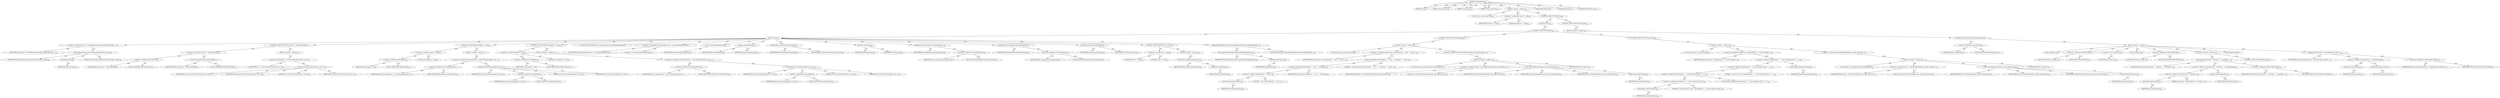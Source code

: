 digraph "addDefinition" {  
"111669149722" [label = <(METHOD,addDefinition)<SUB>463</SUB>> ]
"115964117012" [label = <(PARAM,this)<SUB>463</SUB>> ]
"115964117037" [label = <(PARAM,ClassLoader al)<SUB>463</SUB>> ]
"115964117038" [label = <(PARAM,String name)<SUB>463</SUB>> ]
"115964117039" [label = <(PARAM,String classname)<SUB>463</SUB>> ]
"25769803839" [label = <(BLOCK,&lt;empty&gt;,&lt;empty&gt;)<SUB>464</SUB>> ]
"94489280528" [label = <(LOCAL,Class cl: java.lang.Class)<SUB>465</SUB>> ]
"30064771275" [label = <(&lt;operator&gt;.assignment,Class cl = null)<SUB>465</SUB>> ]
"68719476912" [label = <(IDENTIFIER,cl,Class cl = null)<SUB>465</SUB>> ]
"90194313258" [label = <(LITERAL,null,Class cl = null)<SUB>465</SUB>> ]
"47244640289" [label = <(CONTROL_STRUCTURE,TRY,try)<SUB>466</SUB>> ]
"25769803840" [label = <(BLOCK,try,try)<SUB>466</SUB>> ]
"47244640290" [label = <(CONTROL_STRUCTURE,TRY,try)<SUB>467</SUB>> ]
"25769803841" [label = <(BLOCK,try,try)<SUB>467</SUB>> ]
"30064771276" [label = <(&lt;operator&gt;.assignment,name = ProjectHelper.genComponentName(getURI(),...)<SUB>468</SUB>> ]
"68719476913" [label = <(IDENTIFIER,name,name = ProjectHelper.genComponentName(getURI(),...)<SUB>468</SUB>> ]
"30064771277" [label = <(genComponentName,genComponentName(getURI(), name))<SUB>468</SUB>> ]
"68719476914" [label = <(IDENTIFIER,ProjectHelper,genComponentName(getURI(), name))<SUB>468</SUB>> ]
"30064771278" [label = <(getURI,getURI())<SUB>468</SUB>> ]
"68719476779" [label = <(IDENTIFIER,this,getURI())<SUB>468</SUB>> ]
"68719476915" [label = <(IDENTIFIER,name,genComponentName(getURI(), name))<SUB>468</SUB>> ]
"47244640291" [label = <(CONTROL_STRUCTURE,IF,if (onError != OnError.IGNORE))<SUB>470</SUB>> ]
"30064771279" [label = <(&lt;operator&gt;.notEquals,onError != OnError.IGNORE)<SUB>470</SUB>> ]
"30064771280" [label = <(&lt;operator&gt;.fieldAccess,this.onError)<SUB>470</SUB>> ]
"68719476916" [label = <(IDENTIFIER,this,onError != OnError.IGNORE)> ]
"55834574905" [label = <(FIELD_IDENTIFIER,onError,onError)<SUB>470</SUB>> ]
"30064771281" [label = <(&lt;operator&gt;.fieldAccess,OnError.IGNORE)<SUB>470</SUB>> ]
"68719476917" [label = <(IDENTIFIER,OnError,onError != OnError.IGNORE)<SUB>470</SUB>> ]
"55834574906" [label = <(FIELD_IDENTIFIER,IGNORE,IGNORE)<SUB>470</SUB>> ]
"25769803842" [label = <(BLOCK,&lt;empty&gt;,&lt;empty&gt;)<SUB>470</SUB>> ]
"30064771282" [label = <(&lt;operator&gt;.assignment,cl = Class.forName(classname, true, al))<SUB>471</SUB>> ]
"68719476918" [label = <(IDENTIFIER,cl,cl = Class.forName(classname, true, al))<SUB>471</SUB>> ]
"30064771283" [label = <(forName,Class.forName(classname, true, al))<SUB>471</SUB>> ]
"68719476919" [label = <(IDENTIFIER,Class,Class.forName(classname, true, al))<SUB>471</SUB>> ]
"68719476920" [label = <(IDENTIFIER,classname,Class.forName(classname, true, al))<SUB>471</SUB>> ]
"90194313259" [label = <(LITERAL,true,Class.forName(classname, true, al))<SUB>471</SUB>> ]
"68719476921" [label = <(IDENTIFIER,al,Class.forName(classname, true, al))<SUB>471</SUB>> ]
"47244640292" [label = <(CONTROL_STRUCTURE,IF,if (adapter != null))<SUB>474</SUB>> ]
"30064771284" [label = <(&lt;operator&gt;.notEquals,adapter != null)<SUB>474</SUB>> ]
"30064771285" [label = <(&lt;operator&gt;.fieldAccess,this.adapter)<SUB>474</SUB>> ]
"68719476922" [label = <(IDENTIFIER,this,adapter != null)> ]
"55834574907" [label = <(FIELD_IDENTIFIER,adapter,adapter)<SUB>474</SUB>> ]
"90194313260" [label = <(LITERAL,null,adapter != null)<SUB>474</SUB>> ]
"25769803843" [label = <(BLOCK,&lt;empty&gt;,&lt;empty&gt;)<SUB>474</SUB>> ]
"30064771286" [label = <(&lt;operator&gt;.assignment,this.adapterClass = Class.forName(adapter, true...)<SUB>475</SUB>> ]
"30064771287" [label = <(&lt;operator&gt;.fieldAccess,this.adapterClass)<SUB>475</SUB>> ]
"68719476923" [label = <(IDENTIFIER,this,this.adapterClass = Class.forName(adapter, true...)> ]
"55834574908" [label = <(FIELD_IDENTIFIER,adapterClass,adapterClass)<SUB>475</SUB>> ]
"30064771288" [label = <(forName,Class.forName(adapter, true, al))<SUB>475</SUB>> ]
"68719476924" [label = <(IDENTIFIER,Class,Class.forName(adapter, true, al))<SUB>475</SUB>> ]
"30064771289" [label = <(&lt;operator&gt;.fieldAccess,this.adapter)<SUB>475</SUB>> ]
"68719476925" [label = <(IDENTIFIER,this,Class.forName(adapter, true, al))> ]
"55834574909" [label = <(FIELD_IDENTIFIER,adapter,adapter)<SUB>475</SUB>> ]
"90194313261" [label = <(LITERAL,true,Class.forName(adapter, true, al))<SUB>475</SUB>> ]
"68719476926" [label = <(IDENTIFIER,al,Class.forName(adapter, true, al))<SUB>475</SUB>> ]
"47244640293" [label = <(CONTROL_STRUCTURE,IF,if (adaptTo != null))<SUB>478</SUB>> ]
"30064771290" [label = <(&lt;operator&gt;.notEquals,adaptTo != null)<SUB>478</SUB>> ]
"30064771291" [label = <(&lt;operator&gt;.fieldAccess,this.adaptTo)<SUB>478</SUB>> ]
"68719476927" [label = <(IDENTIFIER,this,adaptTo != null)> ]
"55834574910" [label = <(FIELD_IDENTIFIER,adaptTo,adaptTo)<SUB>478</SUB>> ]
"90194313262" [label = <(LITERAL,null,adaptTo != null)<SUB>478</SUB>> ]
"25769803844" [label = <(BLOCK,&lt;empty&gt;,&lt;empty&gt;)<SUB>478</SUB>> ]
"30064771292" [label = <(&lt;operator&gt;.assignment,this.adaptToClass = Class.forName(adaptTo, true...)<SUB>479</SUB>> ]
"30064771293" [label = <(&lt;operator&gt;.fieldAccess,this.adaptToClass)<SUB>479</SUB>> ]
"68719476928" [label = <(IDENTIFIER,this,this.adaptToClass = Class.forName(adaptTo, true...)> ]
"55834574911" [label = <(FIELD_IDENTIFIER,adaptToClass,adaptToClass)<SUB>479</SUB>> ]
"30064771294" [label = <(forName,Class.forName(adaptTo, true, al))<SUB>479</SUB>> ]
"68719476929" [label = <(IDENTIFIER,Class,Class.forName(adaptTo, true, al))<SUB>479</SUB>> ]
"30064771295" [label = <(&lt;operator&gt;.fieldAccess,this.adaptTo)<SUB>479</SUB>> ]
"68719476930" [label = <(IDENTIFIER,this,Class.forName(adaptTo, true, al))> ]
"55834574912" [label = <(FIELD_IDENTIFIER,adaptTo,adaptTo)<SUB>479</SUB>> ]
"90194313263" [label = <(LITERAL,true,Class.forName(adaptTo, true, al))<SUB>479</SUB>> ]
"68719476931" [label = <(IDENTIFIER,al,Class.forName(adaptTo, true, al))<SUB>479</SUB>> ]
"94489280529" [label = <(LOCAL,AntTypeDefinition def: org.apache.tools.ant.AntTypeDefinition)<SUB>482</SUB>> ]
"30064771296" [label = <(&lt;operator&gt;.assignment,AntTypeDefinition def = new AntTypeDefinition())<SUB>482</SUB>> ]
"68719476932" [label = <(IDENTIFIER,def,AntTypeDefinition def = new AntTypeDefinition())<SUB>482</SUB>> ]
"30064771297" [label = <(&lt;operator&gt;.alloc,new AntTypeDefinition())<SUB>482</SUB>> ]
"30064771298" [label = <(&lt;init&gt;,new AntTypeDefinition())<SUB>482</SUB>> ]
"68719476933" [label = <(IDENTIFIER,def,new AntTypeDefinition())<SUB>482</SUB>> ]
"30064771299" [label = <(setName,setName(name))<SUB>483</SUB>> ]
"68719476934" [label = <(IDENTIFIER,def,setName(name))<SUB>483</SUB>> ]
"68719476935" [label = <(IDENTIFIER,name,setName(name))<SUB>483</SUB>> ]
"30064771300" [label = <(setClassName,setClassName(classname))<SUB>484</SUB>> ]
"68719476936" [label = <(IDENTIFIER,def,setClassName(classname))<SUB>484</SUB>> ]
"68719476937" [label = <(IDENTIFIER,classname,setClassName(classname))<SUB>484</SUB>> ]
"30064771301" [label = <(setClass,setClass(cl))<SUB>485</SUB>> ]
"68719476938" [label = <(IDENTIFIER,def,setClass(cl))<SUB>485</SUB>> ]
"68719476939" [label = <(IDENTIFIER,cl,setClass(cl))<SUB>485</SUB>> ]
"30064771302" [label = <(setAdapterClass,setAdapterClass(adapterClass))<SUB>486</SUB>> ]
"68719476940" [label = <(IDENTIFIER,def,setAdapterClass(adapterClass))<SUB>486</SUB>> ]
"30064771303" [label = <(&lt;operator&gt;.fieldAccess,this.adapterClass)<SUB>486</SUB>> ]
"68719476941" [label = <(IDENTIFIER,this,setAdapterClass(adapterClass))> ]
"55834574913" [label = <(FIELD_IDENTIFIER,adapterClass,adapterClass)<SUB>486</SUB>> ]
"30064771304" [label = <(setAdaptToClass,setAdaptToClass(adaptToClass))<SUB>487</SUB>> ]
"68719476942" [label = <(IDENTIFIER,def,setAdaptToClass(adaptToClass))<SUB>487</SUB>> ]
"30064771305" [label = <(&lt;operator&gt;.fieldAccess,this.adaptToClass)<SUB>487</SUB>> ]
"68719476943" [label = <(IDENTIFIER,this,setAdaptToClass(adaptToClass))> ]
"55834574914" [label = <(FIELD_IDENTIFIER,adaptToClass,adaptToClass)<SUB>487</SUB>> ]
"30064771306" [label = <(setClassLoader,setClassLoader(al))<SUB>488</SUB>> ]
"68719476944" [label = <(IDENTIFIER,def,setClassLoader(al))<SUB>488</SUB>> ]
"68719476945" [label = <(IDENTIFIER,al,setClassLoader(al))<SUB>488</SUB>> ]
"47244640294" [label = <(CONTROL_STRUCTURE,IF,if (cl != null))<SUB>489</SUB>> ]
"30064771307" [label = <(&lt;operator&gt;.notEquals,cl != null)<SUB>489</SUB>> ]
"68719476946" [label = <(IDENTIFIER,cl,cl != null)<SUB>489</SUB>> ]
"90194313264" [label = <(LITERAL,null,cl != null)<SUB>489</SUB>> ]
"25769803845" [label = <(BLOCK,&lt;empty&gt;,&lt;empty&gt;)<SUB>489</SUB>> ]
"30064771308" [label = <(checkClass,checkClass(getProject()))<SUB>490</SUB>> ]
"68719476947" [label = <(IDENTIFIER,def,checkClass(getProject()))<SUB>490</SUB>> ]
"30064771309" [label = <(getProject,getProject())<SUB>490</SUB>> ]
"68719476780" [label = <(IDENTIFIER,this,getProject())<SUB>490</SUB>> ]
"30064771310" [label = <(addDataTypeDefinition,getComponentHelper(getProject()).addDataTypeDef...)<SUB>492</SUB>> ]
"30064771311" [label = <(getComponentHelper,getComponentHelper(getProject()))<SUB>492</SUB>> ]
"68719476948" [label = <(IDENTIFIER,ComponentHelper,getComponentHelper(getProject()))<SUB>492</SUB>> ]
"30064771312" [label = <(getProject,getProject())<SUB>492</SUB>> ]
"68719476781" [label = <(IDENTIFIER,this,getProject())<SUB>492</SUB>> ]
"68719476949" [label = <(IDENTIFIER,def,getComponentHelper(getProject()).addDataTypeDef...)<SUB>493</SUB>> ]
"47244640295" [label = <(CONTROL_STRUCTURE,CATCH,catch)<SUB>494</SUB>> ]
"25769803846" [label = <(BLOCK,&lt;empty&gt;,&lt;empty&gt;)<SUB>494</SUB>> ]
"94489280530" [label = <(LOCAL,String msg: java.lang.String)<SUB>495</SUB>> ]
"30064771313" [label = <(&lt;operator&gt;.assignment,String msg = getTaskName() + &quot; class &quot; + classn...)<SUB>495</SUB>> ]
"68719476950" [label = <(IDENTIFIER,msg,String msg = getTaskName() + &quot; class &quot; + classn...)<SUB>495</SUB>> ]
"30064771314" [label = <(&lt;operator&gt;.addition,getTaskName() + &quot; class &quot; + classname + &quot; canno...)<SUB>495</SUB>> ]
"30064771315" [label = <(&lt;operator&gt;.addition,getTaskName() + &quot; class &quot; + classname)<SUB>495</SUB>> ]
"30064771316" [label = <(&lt;operator&gt;.addition,getTaskName() + &quot; class &quot;)<SUB>495</SUB>> ]
"30064771317" [label = <(getTaskName,getTaskName())<SUB>495</SUB>> ]
"68719476782" [label = <(IDENTIFIER,this,getTaskName())<SUB>495</SUB>> ]
"90194313265" [label = <(LITERAL,&quot; class &quot;,getTaskName() + &quot; class &quot;)<SUB>495</SUB>> ]
"68719476951" [label = <(IDENTIFIER,classname,getTaskName() + &quot; class &quot; + classname)<SUB>495</SUB>> ]
"90194313266" [label = <(LITERAL,&quot; cannot be found&quot;,getTaskName() + &quot; class &quot; + classname + &quot; canno...)<SUB>496</SUB>> ]
"30064771318" [label = <(&lt;operator&gt;.throw,throw new BuildException(msg, cnfe, getLocation...)<SUB>497</SUB>> ]
"25769803847" [label = <(BLOCK,&lt;empty&gt;,&lt;empty&gt;)<SUB>497</SUB>> ]
"94489280531" [label = <(LOCAL,$obj6: org.apache.tools.ant.BuildException)<SUB>497</SUB>> ]
"30064771319" [label = <(&lt;operator&gt;.assignment,$obj6 = new BuildException(msg, cnfe, getLocati...)<SUB>497</SUB>> ]
"68719476952" [label = <(IDENTIFIER,$obj6,$obj6 = new BuildException(msg, cnfe, getLocati...)<SUB>497</SUB>> ]
"30064771320" [label = <(&lt;operator&gt;.alloc,new BuildException(msg, cnfe, getLocation()))<SUB>497</SUB>> ]
"30064771321" [label = <(&lt;init&gt;,new BuildException(msg, cnfe, getLocation()))<SUB>497</SUB>> ]
"68719476953" [label = <(IDENTIFIER,$obj6,new BuildException(msg, cnfe, getLocation()))<SUB>497</SUB>> ]
"68719476954" [label = <(IDENTIFIER,msg,new BuildException(msg, cnfe, getLocation()))<SUB>497</SUB>> ]
"68719476955" [label = <(IDENTIFIER,cnfe,new BuildException(msg, cnfe, getLocation()))<SUB>497</SUB>> ]
"30064771322" [label = <(getLocation,getLocation())<SUB>497</SUB>> ]
"68719476783" [label = <(IDENTIFIER,this,getLocation())<SUB>497</SUB>> ]
"68719476956" [label = <(IDENTIFIER,$obj6,&lt;empty&gt;)<SUB>497</SUB>> ]
"47244640296" [label = <(CONTROL_STRUCTURE,CATCH,catch)<SUB>498</SUB>> ]
"25769803848" [label = <(BLOCK,&lt;empty&gt;,&lt;empty&gt;)<SUB>498</SUB>> ]
"94489280532" [label = <(LOCAL,String msg: java.lang.String)<SUB>499</SUB>> ]
"30064771323" [label = <(&lt;operator&gt;.assignment,String msg = getTaskName() + &quot; A class needed b...)<SUB>499</SUB>> ]
"68719476957" [label = <(IDENTIFIER,msg,String msg = getTaskName() + &quot; A class needed b...)<SUB>499</SUB>> ]
"30064771324" [label = <(&lt;operator&gt;.addition,getTaskName() + &quot; A class needed by class &quot; + c...)<SUB>499</SUB>> ]
"30064771325" [label = <(&lt;operator&gt;.addition,getTaskName() + &quot; A class needed by class &quot; + c...)<SUB>499</SUB>> ]
"30064771326" [label = <(&lt;operator&gt;.addition,getTaskName() + &quot; A class needed by class &quot; + c...)<SUB>499</SUB>> ]
"30064771327" [label = <(&lt;operator&gt;.addition,getTaskName() + &quot; A class needed by class &quot;)<SUB>499</SUB>> ]
"30064771328" [label = <(getTaskName,getTaskName())<SUB>499</SUB>> ]
"68719476784" [label = <(IDENTIFIER,this,getTaskName())<SUB>499</SUB>> ]
"90194313267" [label = <(LITERAL,&quot; A class needed by class &quot;,getTaskName() + &quot; A class needed by class &quot;)<SUB>499</SUB>> ]
"68719476958" [label = <(IDENTIFIER,classname,getTaskName() + &quot; A class needed by class &quot; + c...)<SUB>500</SUB>> ]
"90194313268" [label = <(LITERAL,&quot; cannot be found: &quot;,getTaskName() + &quot; A class needed by class &quot; + c...)<SUB>500</SUB>> ]
"30064771329" [label = <(getMessage,ncdfe.getMessage())<SUB>500</SUB>> ]
"68719476959" [label = <(IDENTIFIER,ncdfe,ncdfe.getMessage())<SUB>500</SUB>> ]
"30064771330" [label = <(&lt;operator&gt;.throw,throw new BuildException(msg, ncdfe, getLocatio...)<SUB>501</SUB>> ]
"25769803849" [label = <(BLOCK,&lt;empty&gt;,&lt;empty&gt;)<SUB>501</SUB>> ]
"94489280533" [label = <(LOCAL,$obj7: org.apache.tools.ant.BuildException)<SUB>501</SUB>> ]
"30064771331" [label = <(&lt;operator&gt;.assignment,$obj7 = new BuildException(msg, ncdfe, getLocat...)<SUB>501</SUB>> ]
"68719476960" [label = <(IDENTIFIER,$obj7,$obj7 = new BuildException(msg, ncdfe, getLocat...)<SUB>501</SUB>> ]
"30064771332" [label = <(&lt;operator&gt;.alloc,new BuildException(msg, ncdfe, getLocation()))<SUB>501</SUB>> ]
"30064771333" [label = <(&lt;init&gt;,new BuildException(msg, ncdfe, getLocation()))<SUB>501</SUB>> ]
"68719476961" [label = <(IDENTIFIER,$obj7,new BuildException(msg, ncdfe, getLocation()))<SUB>501</SUB>> ]
"68719476962" [label = <(IDENTIFIER,msg,new BuildException(msg, ncdfe, getLocation()))<SUB>501</SUB>> ]
"68719476963" [label = <(IDENTIFIER,ncdfe,new BuildException(msg, ncdfe, getLocation()))<SUB>501</SUB>> ]
"30064771334" [label = <(getLocation,getLocation())<SUB>501</SUB>> ]
"68719476785" [label = <(IDENTIFIER,this,getLocation())<SUB>501</SUB>> ]
"68719476964" [label = <(IDENTIFIER,$obj7,&lt;empty&gt;)<SUB>501</SUB>> ]
"47244640297" [label = <(CONTROL_STRUCTURE,CATCH,catch)<SUB>503</SUB>> ]
"25769803850" [label = <(BLOCK,&lt;empty&gt;,&lt;empty&gt;)<SUB>503</SUB>> ]
"47244640298" [label = <(CONTROL_STRUCTURE,SWITCH,switch(onError))> ]
"30064771335" [label = <(&lt;operator&gt;.fieldAccess,this.onError)<SUB>504</SUB>> ]
"68719476965" [label = <(IDENTIFIER,this,switch(onError))> ]
"55834574915" [label = <(FIELD_IDENTIFIER,onError,onError)<SUB>504</SUB>> ]
"25769803851" [label = <(BLOCK,&lt;empty&gt;,&lt;empty&gt;)> ]
"81604378624" [label = <(JUMP_TARGET,case)> ]
"30064771336" [label = <(&lt;operator&gt;.fieldAccess,OnError.FAIL)<SUB>505</SUB>> ]
"68719476966" [label = <(IDENTIFIER,OnError,&lt;empty&gt;)<SUB>505</SUB>> ]
"55834574916" [label = <(FIELD_IDENTIFIER,FAIL,FAIL)<SUB>505</SUB>> ]
"30064771337" [label = <(&lt;operator&gt;.throw,throw ex;)<SUB>506</SUB>> ]
"68719476967" [label = <(IDENTIFIER,ex,throw ex;)<SUB>506</SUB>> ]
"81604378625" [label = <(JUMP_TARGET,case)> ]
"30064771338" [label = <(&lt;operator&gt;.fieldAccess,OnError.REPORT)<SUB>507</SUB>> ]
"68719476968" [label = <(IDENTIFIER,OnError,&lt;empty&gt;)<SUB>507</SUB>> ]
"55834574917" [label = <(FIELD_IDENTIFIER,REPORT,REPORT)<SUB>507</SUB>> ]
"25769803852" [label = <(BLOCK,&lt;empty&gt;,&lt;empty&gt;)<SUB>508</SUB>> ]
"30064771339" [label = <(log,log(ex.getLocation() + &quot;Warning: &quot; + ex.getMess...)<SUB>508</SUB>> ]
"68719476786" [label = <(IDENTIFIER,this,log(ex.getLocation() + &quot;Warning: &quot; + ex.getMess...)<SUB>508</SUB>> ]
"30064771340" [label = <(&lt;operator&gt;.addition,ex.getLocation() + &quot;Warning: &quot; + ex.getMessage())<SUB>508</SUB>> ]
"30064771341" [label = <(&lt;operator&gt;.addition,ex.getLocation() + &quot;Warning: &quot;)<SUB>508</SUB>> ]
"30064771342" [label = <(getLocation,getLocation())<SUB>508</SUB>> ]
"68719476969" [label = <(IDENTIFIER,ex,getLocation())<SUB>508</SUB>> ]
"90194313269" [label = <(LITERAL,&quot;Warning: &quot;,ex.getLocation() + &quot;Warning: &quot;)<SUB>508</SUB>> ]
"30064771343" [label = <(getMessage,getMessage())<SUB>508</SUB>> ]
"68719476970" [label = <(IDENTIFIER,ex,getMessage())<SUB>508</SUB>> ]
"30064771344" [label = <(&lt;operator&gt;.fieldAccess,Project.MSG_WARN)<SUB>509</SUB>> ]
"68719476971" [label = <(IDENTIFIER,Project,log(ex.getLocation() + &quot;Warning: &quot; + ex.getMess...)<SUB>509</SUB>> ]
"55834574918" [label = <(FIELD_IDENTIFIER,MSG_WARN,MSG_WARN)<SUB>509</SUB>> ]
"47244640299" [label = <(CONTROL_STRUCTURE,BREAK,break;)<SUB>510</SUB>> ]
"81604378626" [label = <(JUMP_TARGET,default)> ]
"30064771345" [label = <(log,log(ex.getLocation() + ex.getMessage(), Project...)<SUB>512</SUB>> ]
"68719476787" [label = <(IDENTIFIER,this,log(ex.getLocation() + ex.getMessage(), Project...)<SUB>512</SUB>> ]
"30064771346" [label = <(&lt;operator&gt;.addition,ex.getLocation() + ex.getMessage())<SUB>512</SUB>> ]
"30064771347" [label = <(getLocation,getLocation())<SUB>512</SUB>> ]
"68719476972" [label = <(IDENTIFIER,ex,getLocation())<SUB>512</SUB>> ]
"30064771348" [label = <(getMessage,getMessage())<SUB>512</SUB>> ]
"68719476973" [label = <(IDENTIFIER,ex,getMessage())<SUB>512</SUB>> ]
"30064771349" [label = <(&lt;operator&gt;.fieldAccess,Project.MSG_DEBUG)<SUB>513</SUB>> ]
"68719476974" [label = <(IDENTIFIER,Project,log(ex.getLocation() + ex.getMessage(), Project...)<SUB>513</SUB>> ]
"55834574919" [label = <(FIELD_IDENTIFIER,MSG_DEBUG,MSG_DEBUG)<SUB>513</SUB>> ]
"133143986249" [label = <(MODIFIER,PROTECTED)> ]
"133143986250" [label = <(MODIFIER,VIRTUAL)> ]
"128849018906" [label = <(METHOD_RETURN,void)<SUB>463</SUB>> ]
  "111669149722" -> "115964117012"  [ label = "AST: "] 
  "111669149722" -> "115964117037"  [ label = "AST: "] 
  "111669149722" -> "115964117038"  [ label = "AST: "] 
  "111669149722" -> "115964117039"  [ label = "AST: "] 
  "111669149722" -> "25769803839"  [ label = "AST: "] 
  "111669149722" -> "133143986249"  [ label = "AST: "] 
  "111669149722" -> "133143986250"  [ label = "AST: "] 
  "111669149722" -> "128849018906"  [ label = "AST: "] 
  "25769803839" -> "94489280528"  [ label = "AST: "] 
  "25769803839" -> "30064771275"  [ label = "AST: "] 
  "25769803839" -> "47244640289"  [ label = "AST: "] 
  "30064771275" -> "68719476912"  [ label = "AST: "] 
  "30064771275" -> "90194313258"  [ label = "AST: "] 
  "47244640289" -> "25769803840"  [ label = "AST: "] 
  "47244640289" -> "47244640297"  [ label = "AST: "] 
  "25769803840" -> "47244640290"  [ label = "AST: "] 
  "47244640290" -> "25769803841"  [ label = "AST: "] 
  "47244640290" -> "47244640295"  [ label = "AST: "] 
  "47244640290" -> "47244640296"  [ label = "AST: "] 
  "25769803841" -> "30064771276"  [ label = "AST: "] 
  "25769803841" -> "47244640291"  [ label = "AST: "] 
  "25769803841" -> "47244640292"  [ label = "AST: "] 
  "25769803841" -> "47244640293"  [ label = "AST: "] 
  "25769803841" -> "94489280529"  [ label = "AST: "] 
  "25769803841" -> "30064771296"  [ label = "AST: "] 
  "25769803841" -> "30064771298"  [ label = "AST: "] 
  "25769803841" -> "30064771299"  [ label = "AST: "] 
  "25769803841" -> "30064771300"  [ label = "AST: "] 
  "25769803841" -> "30064771301"  [ label = "AST: "] 
  "25769803841" -> "30064771302"  [ label = "AST: "] 
  "25769803841" -> "30064771304"  [ label = "AST: "] 
  "25769803841" -> "30064771306"  [ label = "AST: "] 
  "25769803841" -> "47244640294"  [ label = "AST: "] 
  "25769803841" -> "30064771310"  [ label = "AST: "] 
  "30064771276" -> "68719476913"  [ label = "AST: "] 
  "30064771276" -> "30064771277"  [ label = "AST: "] 
  "30064771277" -> "68719476914"  [ label = "AST: "] 
  "30064771277" -> "30064771278"  [ label = "AST: "] 
  "30064771277" -> "68719476915"  [ label = "AST: "] 
  "30064771278" -> "68719476779"  [ label = "AST: "] 
  "47244640291" -> "30064771279"  [ label = "AST: "] 
  "47244640291" -> "25769803842"  [ label = "AST: "] 
  "30064771279" -> "30064771280"  [ label = "AST: "] 
  "30064771279" -> "30064771281"  [ label = "AST: "] 
  "30064771280" -> "68719476916"  [ label = "AST: "] 
  "30064771280" -> "55834574905"  [ label = "AST: "] 
  "30064771281" -> "68719476917"  [ label = "AST: "] 
  "30064771281" -> "55834574906"  [ label = "AST: "] 
  "25769803842" -> "30064771282"  [ label = "AST: "] 
  "30064771282" -> "68719476918"  [ label = "AST: "] 
  "30064771282" -> "30064771283"  [ label = "AST: "] 
  "30064771283" -> "68719476919"  [ label = "AST: "] 
  "30064771283" -> "68719476920"  [ label = "AST: "] 
  "30064771283" -> "90194313259"  [ label = "AST: "] 
  "30064771283" -> "68719476921"  [ label = "AST: "] 
  "47244640292" -> "30064771284"  [ label = "AST: "] 
  "47244640292" -> "25769803843"  [ label = "AST: "] 
  "30064771284" -> "30064771285"  [ label = "AST: "] 
  "30064771284" -> "90194313260"  [ label = "AST: "] 
  "30064771285" -> "68719476922"  [ label = "AST: "] 
  "30064771285" -> "55834574907"  [ label = "AST: "] 
  "25769803843" -> "30064771286"  [ label = "AST: "] 
  "30064771286" -> "30064771287"  [ label = "AST: "] 
  "30064771286" -> "30064771288"  [ label = "AST: "] 
  "30064771287" -> "68719476923"  [ label = "AST: "] 
  "30064771287" -> "55834574908"  [ label = "AST: "] 
  "30064771288" -> "68719476924"  [ label = "AST: "] 
  "30064771288" -> "30064771289"  [ label = "AST: "] 
  "30064771288" -> "90194313261"  [ label = "AST: "] 
  "30064771288" -> "68719476926"  [ label = "AST: "] 
  "30064771289" -> "68719476925"  [ label = "AST: "] 
  "30064771289" -> "55834574909"  [ label = "AST: "] 
  "47244640293" -> "30064771290"  [ label = "AST: "] 
  "47244640293" -> "25769803844"  [ label = "AST: "] 
  "30064771290" -> "30064771291"  [ label = "AST: "] 
  "30064771290" -> "90194313262"  [ label = "AST: "] 
  "30064771291" -> "68719476927"  [ label = "AST: "] 
  "30064771291" -> "55834574910"  [ label = "AST: "] 
  "25769803844" -> "30064771292"  [ label = "AST: "] 
  "30064771292" -> "30064771293"  [ label = "AST: "] 
  "30064771292" -> "30064771294"  [ label = "AST: "] 
  "30064771293" -> "68719476928"  [ label = "AST: "] 
  "30064771293" -> "55834574911"  [ label = "AST: "] 
  "30064771294" -> "68719476929"  [ label = "AST: "] 
  "30064771294" -> "30064771295"  [ label = "AST: "] 
  "30064771294" -> "90194313263"  [ label = "AST: "] 
  "30064771294" -> "68719476931"  [ label = "AST: "] 
  "30064771295" -> "68719476930"  [ label = "AST: "] 
  "30064771295" -> "55834574912"  [ label = "AST: "] 
  "30064771296" -> "68719476932"  [ label = "AST: "] 
  "30064771296" -> "30064771297"  [ label = "AST: "] 
  "30064771298" -> "68719476933"  [ label = "AST: "] 
  "30064771299" -> "68719476934"  [ label = "AST: "] 
  "30064771299" -> "68719476935"  [ label = "AST: "] 
  "30064771300" -> "68719476936"  [ label = "AST: "] 
  "30064771300" -> "68719476937"  [ label = "AST: "] 
  "30064771301" -> "68719476938"  [ label = "AST: "] 
  "30064771301" -> "68719476939"  [ label = "AST: "] 
  "30064771302" -> "68719476940"  [ label = "AST: "] 
  "30064771302" -> "30064771303"  [ label = "AST: "] 
  "30064771303" -> "68719476941"  [ label = "AST: "] 
  "30064771303" -> "55834574913"  [ label = "AST: "] 
  "30064771304" -> "68719476942"  [ label = "AST: "] 
  "30064771304" -> "30064771305"  [ label = "AST: "] 
  "30064771305" -> "68719476943"  [ label = "AST: "] 
  "30064771305" -> "55834574914"  [ label = "AST: "] 
  "30064771306" -> "68719476944"  [ label = "AST: "] 
  "30064771306" -> "68719476945"  [ label = "AST: "] 
  "47244640294" -> "30064771307"  [ label = "AST: "] 
  "47244640294" -> "25769803845"  [ label = "AST: "] 
  "30064771307" -> "68719476946"  [ label = "AST: "] 
  "30064771307" -> "90194313264"  [ label = "AST: "] 
  "25769803845" -> "30064771308"  [ label = "AST: "] 
  "30064771308" -> "68719476947"  [ label = "AST: "] 
  "30064771308" -> "30064771309"  [ label = "AST: "] 
  "30064771309" -> "68719476780"  [ label = "AST: "] 
  "30064771310" -> "30064771311"  [ label = "AST: "] 
  "30064771310" -> "68719476949"  [ label = "AST: "] 
  "30064771311" -> "68719476948"  [ label = "AST: "] 
  "30064771311" -> "30064771312"  [ label = "AST: "] 
  "30064771312" -> "68719476781"  [ label = "AST: "] 
  "47244640295" -> "25769803846"  [ label = "AST: "] 
  "25769803846" -> "94489280530"  [ label = "AST: "] 
  "25769803846" -> "30064771313"  [ label = "AST: "] 
  "25769803846" -> "30064771318"  [ label = "AST: "] 
  "30064771313" -> "68719476950"  [ label = "AST: "] 
  "30064771313" -> "30064771314"  [ label = "AST: "] 
  "30064771314" -> "30064771315"  [ label = "AST: "] 
  "30064771314" -> "90194313266"  [ label = "AST: "] 
  "30064771315" -> "30064771316"  [ label = "AST: "] 
  "30064771315" -> "68719476951"  [ label = "AST: "] 
  "30064771316" -> "30064771317"  [ label = "AST: "] 
  "30064771316" -> "90194313265"  [ label = "AST: "] 
  "30064771317" -> "68719476782"  [ label = "AST: "] 
  "30064771318" -> "25769803847"  [ label = "AST: "] 
  "25769803847" -> "94489280531"  [ label = "AST: "] 
  "25769803847" -> "30064771319"  [ label = "AST: "] 
  "25769803847" -> "30064771321"  [ label = "AST: "] 
  "25769803847" -> "68719476956"  [ label = "AST: "] 
  "30064771319" -> "68719476952"  [ label = "AST: "] 
  "30064771319" -> "30064771320"  [ label = "AST: "] 
  "30064771321" -> "68719476953"  [ label = "AST: "] 
  "30064771321" -> "68719476954"  [ label = "AST: "] 
  "30064771321" -> "68719476955"  [ label = "AST: "] 
  "30064771321" -> "30064771322"  [ label = "AST: "] 
  "30064771322" -> "68719476783"  [ label = "AST: "] 
  "47244640296" -> "25769803848"  [ label = "AST: "] 
  "25769803848" -> "94489280532"  [ label = "AST: "] 
  "25769803848" -> "30064771323"  [ label = "AST: "] 
  "25769803848" -> "30064771330"  [ label = "AST: "] 
  "30064771323" -> "68719476957"  [ label = "AST: "] 
  "30064771323" -> "30064771324"  [ label = "AST: "] 
  "30064771324" -> "30064771325"  [ label = "AST: "] 
  "30064771324" -> "30064771329"  [ label = "AST: "] 
  "30064771325" -> "30064771326"  [ label = "AST: "] 
  "30064771325" -> "90194313268"  [ label = "AST: "] 
  "30064771326" -> "30064771327"  [ label = "AST: "] 
  "30064771326" -> "68719476958"  [ label = "AST: "] 
  "30064771327" -> "30064771328"  [ label = "AST: "] 
  "30064771327" -> "90194313267"  [ label = "AST: "] 
  "30064771328" -> "68719476784"  [ label = "AST: "] 
  "30064771329" -> "68719476959"  [ label = "AST: "] 
  "30064771330" -> "25769803849"  [ label = "AST: "] 
  "25769803849" -> "94489280533"  [ label = "AST: "] 
  "25769803849" -> "30064771331"  [ label = "AST: "] 
  "25769803849" -> "30064771333"  [ label = "AST: "] 
  "25769803849" -> "68719476964"  [ label = "AST: "] 
  "30064771331" -> "68719476960"  [ label = "AST: "] 
  "30064771331" -> "30064771332"  [ label = "AST: "] 
  "30064771333" -> "68719476961"  [ label = "AST: "] 
  "30064771333" -> "68719476962"  [ label = "AST: "] 
  "30064771333" -> "68719476963"  [ label = "AST: "] 
  "30064771333" -> "30064771334"  [ label = "AST: "] 
  "30064771334" -> "68719476785"  [ label = "AST: "] 
  "47244640297" -> "25769803850"  [ label = "AST: "] 
  "25769803850" -> "47244640298"  [ label = "AST: "] 
  "47244640298" -> "30064771335"  [ label = "AST: "] 
  "47244640298" -> "25769803851"  [ label = "AST: "] 
  "30064771335" -> "68719476965"  [ label = "AST: "] 
  "30064771335" -> "55834574915"  [ label = "AST: "] 
  "25769803851" -> "81604378624"  [ label = "AST: "] 
  "25769803851" -> "30064771336"  [ label = "AST: "] 
  "25769803851" -> "30064771337"  [ label = "AST: "] 
  "25769803851" -> "81604378625"  [ label = "AST: "] 
  "25769803851" -> "30064771338"  [ label = "AST: "] 
  "25769803851" -> "25769803852"  [ label = "AST: "] 
  "25769803851" -> "81604378626"  [ label = "AST: "] 
  "25769803851" -> "30064771345"  [ label = "AST: "] 
  "30064771336" -> "68719476966"  [ label = "AST: "] 
  "30064771336" -> "55834574916"  [ label = "AST: "] 
  "30064771337" -> "68719476967"  [ label = "AST: "] 
  "30064771338" -> "68719476968"  [ label = "AST: "] 
  "30064771338" -> "55834574917"  [ label = "AST: "] 
  "25769803852" -> "30064771339"  [ label = "AST: "] 
  "25769803852" -> "47244640299"  [ label = "AST: "] 
  "30064771339" -> "68719476786"  [ label = "AST: "] 
  "30064771339" -> "30064771340"  [ label = "AST: "] 
  "30064771339" -> "30064771344"  [ label = "AST: "] 
  "30064771340" -> "30064771341"  [ label = "AST: "] 
  "30064771340" -> "30064771343"  [ label = "AST: "] 
  "30064771341" -> "30064771342"  [ label = "AST: "] 
  "30064771341" -> "90194313269"  [ label = "AST: "] 
  "30064771342" -> "68719476969"  [ label = "AST: "] 
  "30064771343" -> "68719476970"  [ label = "AST: "] 
  "30064771344" -> "68719476971"  [ label = "AST: "] 
  "30064771344" -> "55834574918"  [ label = "AST: "] 
  "30064771345" -> "68719476787"  [ label = "AST: "] 
  "30064771345" -> "30064771346"  [ label = "AST: "] 
  "30064771345" -> "30064771349"  [ label = "AST: "] 
  "30064771346" -> "30064771347"  [ label = "AST: "] 
  "30064771346" -> "30064771348"  [ label = "AST: "] 
  "30064771347" -> "68719476972"  [ label = "AST: "] 
  "30064771348" -> "68719476973"  [ label = "AST: "] 
  "30064771349" -> "68719476974"  [ label = "AST: "] 
  "30064771349" -> "55834574919"  [ label = "AST: "] 
  "111669149722" -> "115964117012"  [ label = "DDG: "] 
  "111669149722" -> "115964117037"  [ label = "DDG: "] 
  "111669149722" -> "115964117038"  [ label = "DDG: "] 
  "111669149722" -> "115964117039"  [ label = "DDG: "] 
}
